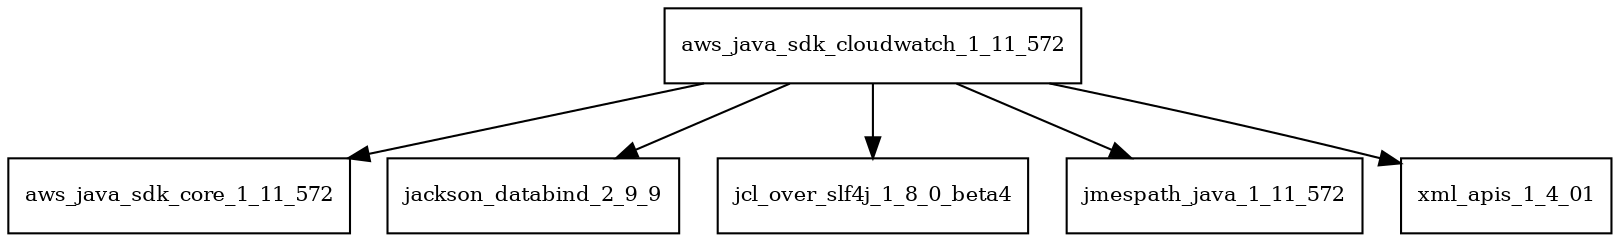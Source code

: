 digraph aws_java_sdk_cloudwatch_1_11_572_dependencies {
  node [shape = box, fontsize=10.0];
  aws_java_sdk_cloudwatch_1_11_572 -> aws_java_sdk_core_1_11_572;
  aws_java_sdk_cloudwatch_1_11_572 -> jackson_databind_2_9_9;
  aws_java_sdk_cloudwatch_1_11_572 -> jcl_over_slf4j_1_8_0_beta4;
  aws_java_sdk_cloudwatch_1_11_572 -> jmespath_java_1_11_572;
  aws_java_sdk_cloudwatch_1_11_572 -> xml_apis_1_4_01;
}

